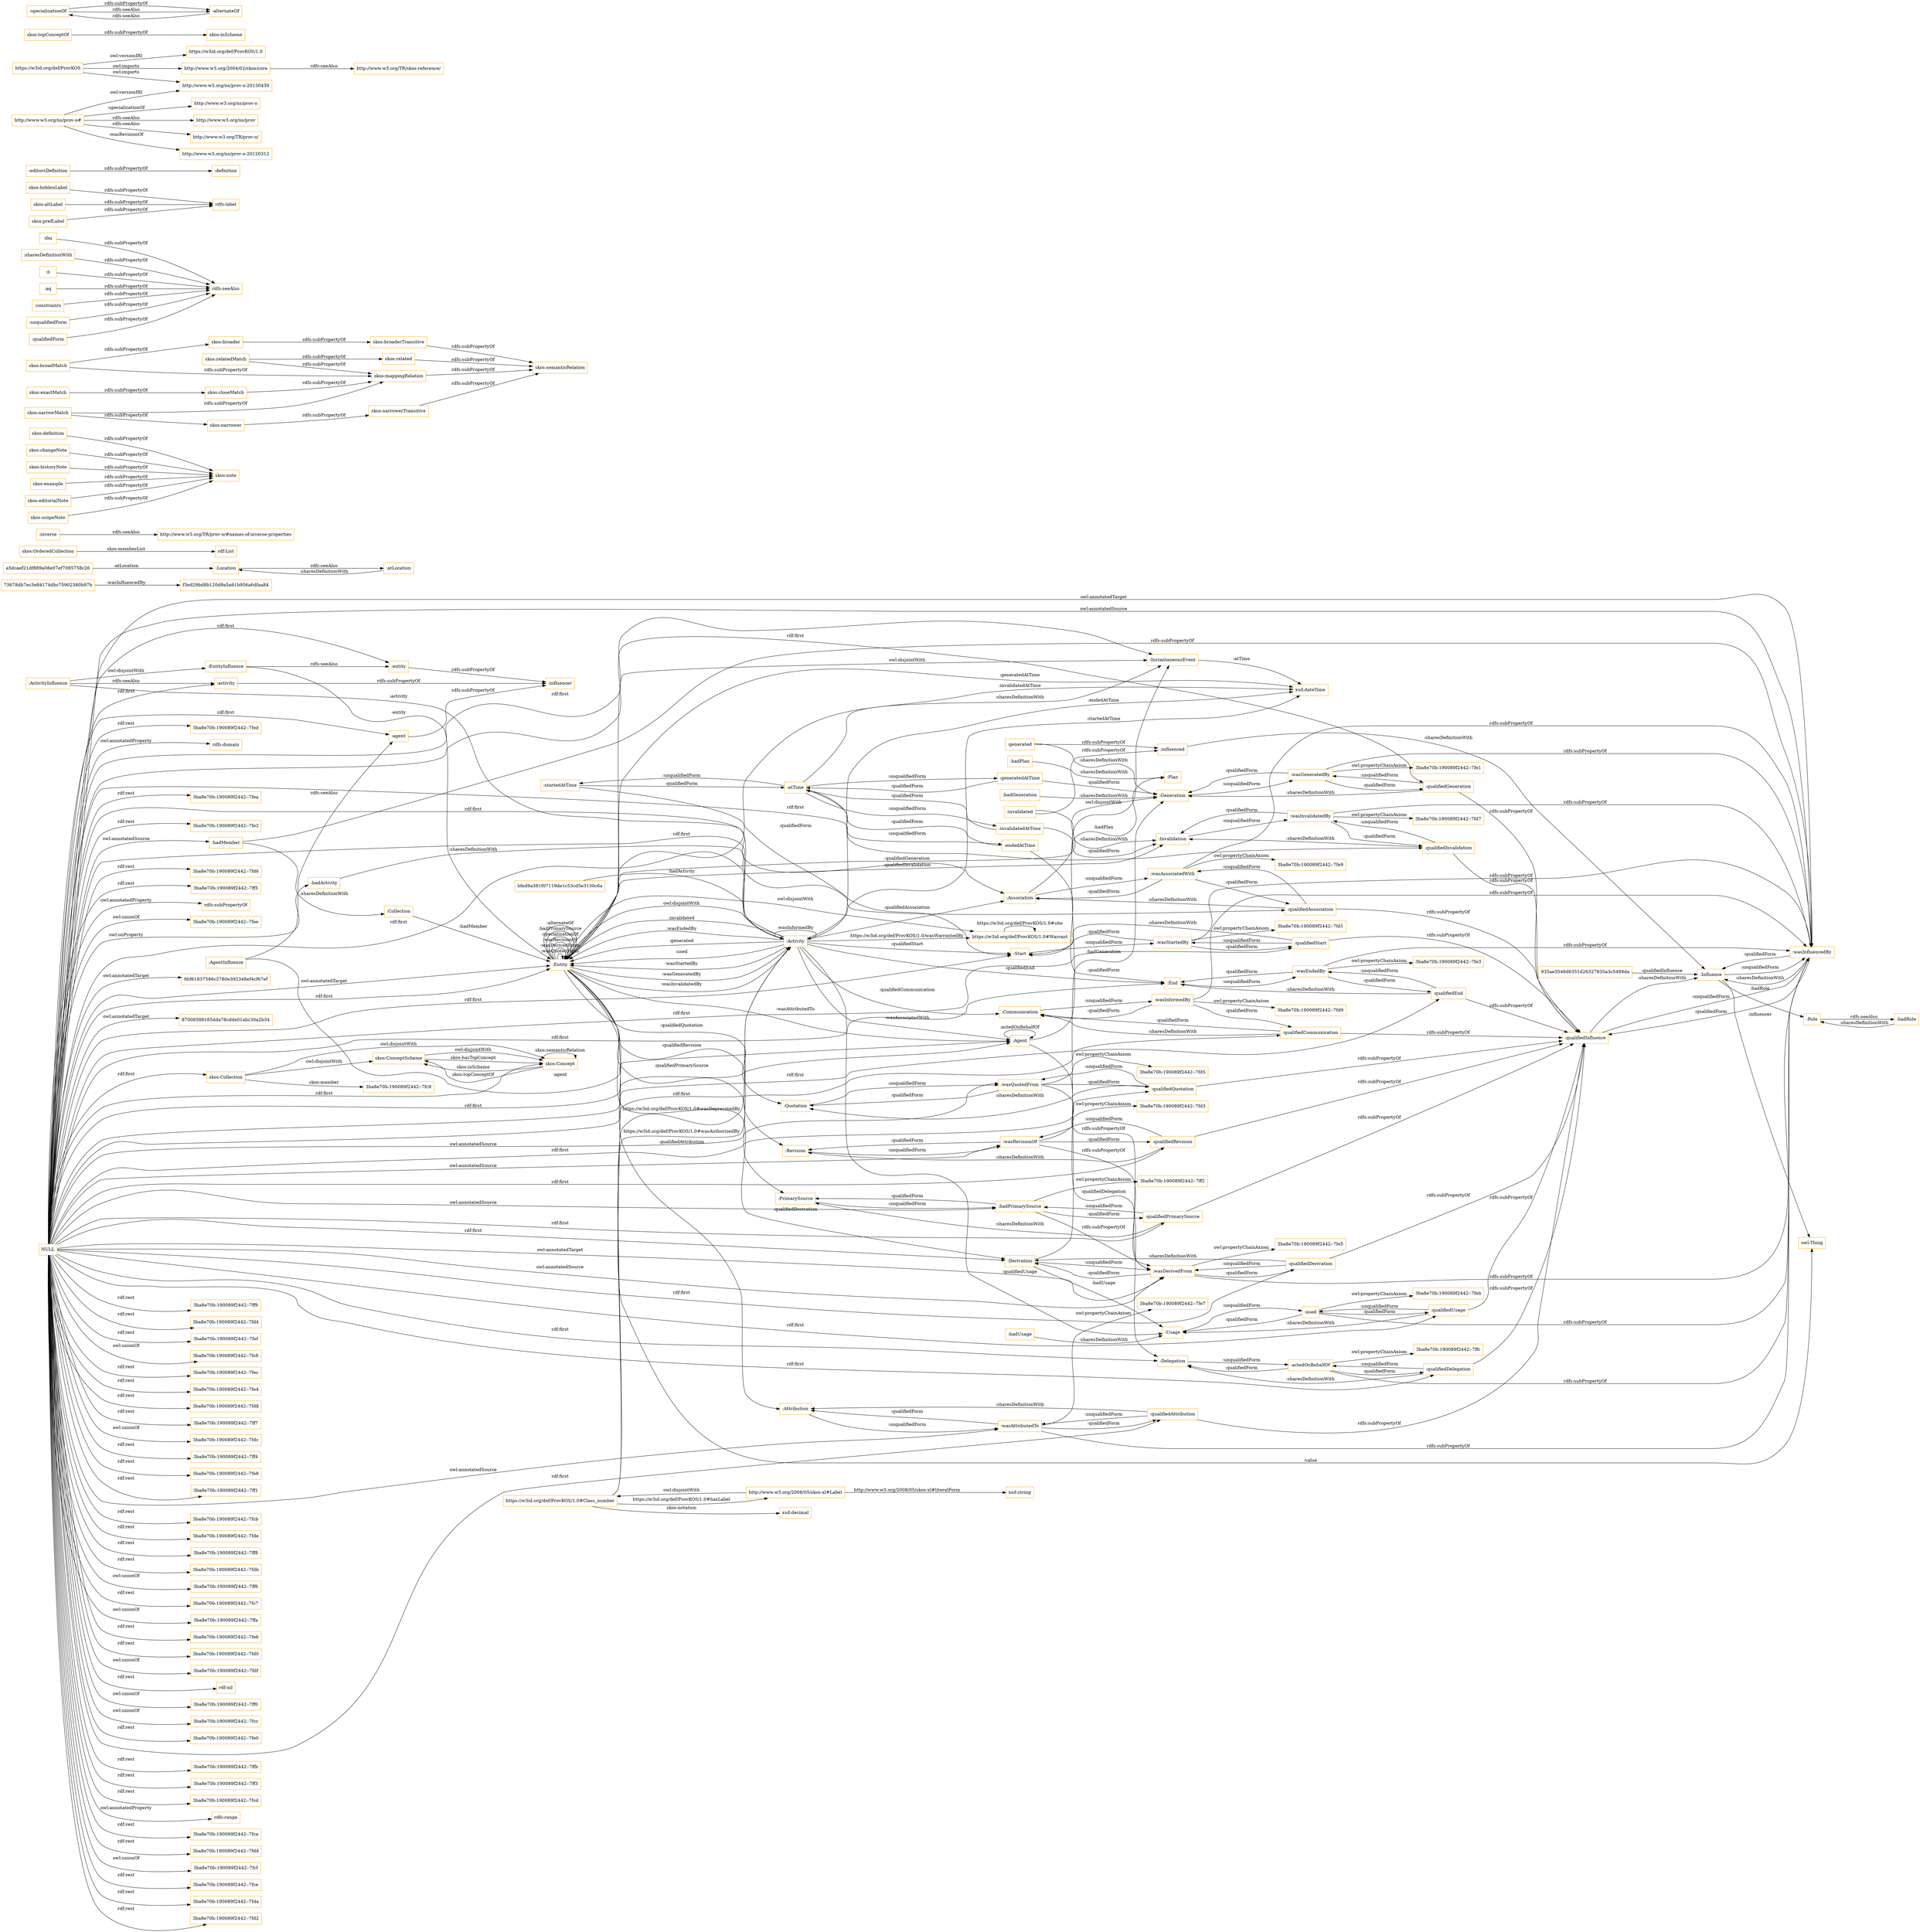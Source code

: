 digraph ar2dtool_diagram { 
rankdir=LR;
size="1501"
node [shape = rectangle, color="orange"]; ":Agent" ":Entity" "https://w3id.org/def/ProvKOS/1.0#Warrant" "https://w3id.org/def/ProvKOS/1.0#Class_number" "http://www.w3.org/2008/05/skos-xl#Label" ":Activity" ":Influence" ":End" ":Derivation" ":Role" "f3ed29bd8b120d9a5a61b956a6dfaa84" ":Quotation" "9bf61837586c2780e392348ef4cf67ef" ":Collection" ":InstantaneousEvent" ":Delegation" ":Invalidation" ":Usage" "73678db7ec3e84174dbc75902380b97b" ":Attribution" ":PrimarySource" "935ae3546d6351d26327835a3c5489da" "owl:Thing" ":ActivityInfluence" ":Revision" ":Communication" "a5dcaef21df889a08e07ef7085758c26" ":Association" ":Start" "87008588185dda78cdde01abc30a2b34" "bfed9a381f07119de1c53cd5e3130c6a" ":Plan" ":EntityInfluence" ":Location" ":AgentInfluence" ":Generation" "3ba8e70b:190089f2442:-7fc9" "skos:OrderedCollection" "skos:Collection" "skos:ConceptScheme" "skos:Concept" ; /*classes style*/
	":qualifiedQuotation" -> ":wasQuotedFrom" [ label = ":unqualifiedForm" ];
	":qualifiedQuotation" -> ":Quotation" [ label = ":sharesDefinitionWith" ];
	":qualifiedQuotation" -> ":qualifiedInfluence" [ label = "rdfs:subPropertyOf" ];
	":inverse" -> "http://www.w3.org/TR/prov-o/#names-of-inverse-properties" [ label = "rdfs:seeAlso" ];
	":atLocation" -> ":Location" [ label = ":sharesDefinitionWith" ];
	"skos:definition" -> "skos:note" [ label = "rdfs:subPropertyOf" ];
	":Invalidation" -> ":wasInvalidatedBy" [ label = ":unqualifiedForm" ];
	":Quotation" -> ":wasQuotedFrom" [ label = ":unqualifiedForm" ];
	"skos:relatedMatch" -> "skos:related" [ label = "rdfs:subPropertyOf" ];
	"skos:relatedMatch" -> "skos:mappingRelation" [ label = "rdfs:subPropertyOf" ];
	":Location" -> ":atLocation" [ label = "rdfs:seeAlso" ];
	":Communication" -> ":wasInformedBy" [ label = ":unqualifiedForm" ];
	"skos:changeNote" -> "skos:note" [ label = "rdfs:subPropertyOf" ];
	":dm" -> "rdfs:seeAlso" [ label = "rdfs:subPropertyOf" ];
	":qualifiedStart" -> ":Start" [ label = ":sharesDefinitionWith" ];
	":qualifiedStart" -> ":wasStartedBy" [ label = ":unqualifiedForm" ];
	":qualifiedStart" -> ":qualifiedInfluence" [ label = "rdfs:subPropertyOf" ];
	":ActivityInfluence" -> ":activity" [ label = "rdfs:seeAlso" ];
	":ActivityInfluence" -> ":EntityInfluence" [ label = "owl:disjointWith" ];
	":entity" -> ":influencer" [ label = "rdfs:subPropertyOf" ];
	":qualifiedDelegation" -> ":Delegation" [ label = ":sharesDefinitionWith" ];
	":qualifiedDelegation" -> ":actedOnBehalfOf" [ label = ":unqualifiedForm" ];
	":qualifiedDelegation" -> ":qualifiedInfluence" [ label = "rdfs:subPropertyOf" ];
	":used" -> "3ba8e70b:190089f2442:-7feb" [ label = "owl:propertyChainAxiom" ];
	":used" -> ":wasInfluencedBy" [ label = "rdfs:subPropertyOf" ];
	":used" -> ":Usage" [ label = ":qualifiedForm" ];
	":used" -> ":qualifiedUsage" [ label = ":qualifiedForm" ];
	":actedOnBehalfOf" -> ":qualifiedDelegation" [ label = ":qualifiedForm" ];
	":actedOnBehalfOf" -> ":Delegation" [ label = ":qualifiedForm" ];
	":actedOnBehalfOf" -> ":wasInfluencedBy" [ label = "rdfs:subPropertyOf" ];
	":actedOnBehalfOf" -> "3ba8e70b:190089f2442:-7ffc" [ label = "owl:propertyChainAxiom" ];
	"skos:hiddenLabel" -> "rdfs:label" [ label = "rdfs:subPropertyOf" ];
	":qualifiedAssociation" -> ":Association" [ label = ":sharesDefinitionWith" ];
	":qualifiedAssociation" -> ":wasAssociatedWith" [ label = ":unqualifiedForm" ];
	":qualifiedAssociation" -> ":qualifiedInfluence" [ label = "rdfs:subPropertyOf" ];
	":qualifiedCommunication" -> ":Communication" [ label = ":sharesDefinitionWith" ];
	":qualifiedCommunication" -> ":Communication" [ label = ":qualifiedForm" ];
	":qualifiedCommunication" -> ":qualifiedInfluence" [ label = "rdfs:subPropertyOf" ];
	"skos:related" -> "skos:semanticRelation" [ label = "rdfs:subPropertyOf" ];
	":wasRevisionOf" -> ":Revision" [ label = ":qualifiedForm" ];
	":wasRevisionOf" -> ":qualifiedRevision" [ label = ":qualifiedForm" ];
	":wasRevisionOf" -> ":wasDerivedFrom" [ label = "rdfs:subPropertyOf" ];
	":wasRevisionOf" -> "3ba8e70b:190089f2442:-7fd3" [ label = "owl:propertyChainAxiom" ];
	":editorsDefinition" -> ":definition" [ label = "rdfs:subPropertyOf" ];
	":wasDerivedFrom" -> ":Derivation" [ label = ":qualifiedForm" ];
	":wasDerivedFrom" -> ":qualifiedDerivation" [ label = ":qualifiedForm" ];
	":wasDerivedFrom" -> "3ba8e70b:190089f2442:-7fe5" [ label = "owl:propertyChainAxiom" ];
	":wasDerivedFrom" -> ":wasInfluencedBy" [ label = "rdfs:subPropertyOf" ];
	":wasEndedBy" -> ":qualifiedEnd" [ label = ":qualifiedForm" ];
	":wasEndedBy" -> "3ba8e70b:190089f2442:-7fe3" [ label = "owl:propertyChainAxiom" ];
	":wasEndedBy" -> ":End" [ label = ":qualifiedForm" ];
	":wasEndedBy" -> ":wasInfluencedBy" [ label = "rdfs:subPropertyOf" ];
	":PrimarySource" -> ":hadPrimarySource" [ label = ":unqualifiedForm" ];
	"skos:ConceptScheme" -> "skos:Concept" [ label = "owl:disjointWith" ];
	":wasAttributedTo" -> ":Attribution" [ label = ":qualifiedForm" ];
	":wasAttributedTo" -> ":wasInfluencedBy" [ label = "rdfs:subPropertyOf" ];
	":wasAttributedTo" -> ":qualifiedAttribution" [ label = ":qualifiedForm" ];
	":wasAttributedTo" -> "3ba8e70b:190089f2442:-7fe7" [ label = "owl:propertyChainAxiom" ];
	":Role" -> ":hadRole" [ label = "rdfs:seeAlso" ];
	":Attribution" -> ":wasAttributedTo" [ label = ":unqualifiedForm" ];
	"skos:altLabel" -> "rdfs:label" [ label = "rdfs:subPropertyOf" ];
	":hadPrimarySource" -> ":PrimarySource" [ label = ":qualifiedForm" ];
	":hadPrimarySource" -> ":qualifiedPrimarySource" [ label = ":qualifiedForm" ];
	":hadPrimarySource" -> ":wasDerivedFrom" [ label = "rdfs:subPropertyOf" ];
	":hadPrimarySource" -> "3ba8e70b:190089f2442:-7ff2" [ label = "owl:propertyChainAxiom" ];
	":qualifiedPrimarySource" -> ":qualifiedInfluence" [ label = "rdfs:subPropertyOf" ];
	":qualifiedPrimarySource" -> ":PrimarySource" [ label = ":sharesDefinitionWith" ];
	":qualifiedPrimarySource" -> ":hadPrimarySource" [ label = ":unqualifiedForm" ];
	":invalidated" -> ":influenced" [ label = "rdfs:subPropertyOf" ];
	":invalidated" -> ":Invalidation" [ label = ":sharesDefinitionWith" ];
	":generated" -> ":Generation" [ label = ":sharesDefinitionWith" ];
	":generated" -> ":influenced" [ label = "rdfs:subPropertyOf" ];
	"skos:narrower" -> "skos:narrowerTransitive" [ label = "rdfs:subPropertyOf" ];
	":Delegation" -> ":actedOnBehalfOf" [ label = ":unqualifiedForm" ];
	"skos:broaderTransitive" -> "skos:semanticRelation" [ label = "rdfs:subPropertyOf" ];
	"skos:broader" -> "skos:broaderTransitive" [ label = "rdfs:subPropertyOf" ];
	":Derivation" -> ":wasDerivedFrom" [ label = ":unqualifiedForm" ];
	":Association" -> ":wasAssociatedWith" [ label = ":unqualifiedForm" ];
	":qualifiedDerivation" -> ":wasDerivedFrom" [ label = ":unqualifiedForm" ];
	":qualifiedDerivation" -> ":qualifiedInfluence" [ label = "rdfs:subPropertyOf" ];
	":qualifiedDerivation" -> ":Derivation" [ label = ":sharesDefinitionWith" ];
	":End" -> ":wasEndedBy" [ label = ":unqualifiedForm" ];
	"skos:historyNote" -> "skos:note" [ label = "rdfs:subPropertyOf" ];
	":wasInfluencedBy" -> ":Influence" [ label = ":sharesDefinitionWith" ];
	":wasInfluencedBy" -> ":Influence" [ label = ":qualifiedForm" ];
	":wasInfluencedBy" -> ":qualifiedInfluence" [ label = ":qualifiedForm" ];
	":hadPlan" -> ":Plan" [ label = ":sharesDefinitionWith" ];
	":Usage" -> ":used" [ label = ":unqualifiedForm" ];
	"skos:broadMatch" -> "skos:broader" [ label = "rdfs:subPropertyOf" ];
	"skos:broadMatch" -> "skos:mappingRelation" [ label = "rdfs:subPropertyOf" ];
	"http://www.w3.org/2004/02/skos/core" -> "http://www.w3.org/TR/skos-reference/" [ label = "rdfs:seeAlso" ];
	":hadUsage" -> ":Usage" [ label = ":sharesDefinitionWith" ];
	":hadMember" -> ":Collection" [ label = ":sharesDefinitionWith" ];
	":hadMember" -> ":wasInfluencedBy" [ label = "rdfs:subPropertyOf" ];
	":Agent" -> ":InstantaneousEvent" [ label = "owl:disjointWith" ];
	":agent" -> ":influencer" [ label = "rdfs:subPropertyOf" ];
	":hadGeneration" -> ":Generation" [ label = ":sharesDefinitionWith" ];
	":Start" -> ":wasStartedBy" [ label = ":unqualifiedForm" ];
	":Revision" -> ":wasRevisionOf" [ label = ":unqualifiedForm" ];
	":qualifiedGeneration" -> ":wasGeneratedBy" [ label = ":unqualifiedForm" ];
	":qualifiedGeneration" -> ":qualifiedInfluence" [ label = "rdfs:subPropertyOf" ];
	":qualifiedGeneration" -> ":Generation" [ label = ":sharesDefinitionWith" ];
	"skos:narrowerTransitive" -> "skos:semanticRelation" [ label = "rdfs:subPropertyOf" ];
	"NULL" -> "3ba8e70b:190089f2442:-7ff9" [ label = "rdf:rest" ];
	"NULL" -> ":Start" [ label = "rdf:first" ];
	"NULL" -> "3ba8e70b:190089f2442:-7fd4" [ label = "rdf:rest" ];
	"NULL" -> ":qualifiedRevision" [ label = "rdf:first" ];
	"NULL" -> ":qualifiedStart" [ label = "rdf:first" ];
	"NULL" -> "3ba8e70b:190089f2442:-7fef" [ label = "rdf:rest" ];
	"NULL" -> "skos:Concept" [ label = "rdf:first" ];
	"NULL" -> ":wasInfluencedBy" [ label = "owl:annotatedTarget" ];
	"NULL" -> "3ba8e70b:190089f2442:-7fc8" [ label = "owl:unionOf" ];
	"NULL" -> "3ba8e70b:190089f2442:-7fec" [ label = "rdf:rest" ];
	"NULL" -> "3ba8e70b:190089f2442:-7fe4" [ label = "rdf:rest" ];
	"NULL" -> "3ba8e70b:190089f2442:-7fd8" [ label = "rdf:rest" ];
	"NULL" -> "3ba8e70b:190089f2442:-7ff7" [ label = "rdf:rest" ];
	"NULL" -> ":Derivation" [ label = "rdf:first" ];
	"NULL" -> ":hadMember" [ label = "owl:annotatedSource" ];
	"NULL" -> ":qualifiedAssociation" [ label = "rdf:first" ];
	"NULL" -> "9bf61837586c2780e392348ef4cf67ef" [ label = "owl:annotatedTarget" ];
	"NULL" -> "3ba8e70b:190089f2442:-7fdc" [ label = "owl:unionOf" ];
	"NULL" -> "3ba8e70b:190089f2442:-7ff4" [ label = "rdf:rest" ];
	"NULL" -> "3ba8e70b:190089f2442:-7fe8" [ label = "rdf:rest" ];
	"NULL" -> "3ba8e70b:190089f2442:-7ff1" [ label = "rdf:rest" ];
	"NULL" -> "3ba8e70b:190089f2442:-7fcb" [ label = "rdf:rest" ];
	"NULL" -> ":wasDerivedFrom" [ label = "owl:annotatedSource" ];
	"NULL" -> ":wasInfluencedBy" [ label = "owl:annotatedSource" ];
	"NULL" -> ":wasDerivedFrom" [ label = "owl:annotatedTarget" ];
	"NULL" -> "3ba8e70b:190089f2442:-7fde" [ label = "rdf:rest" ];
	"NULL" -> ":qualifiedCommunication" [ label = "rdf:first" ];
	"NULL" -> "3ba8e70b:190089f2442:-7ff8" [ label = "rdf:rest" ];
	"NULL" -> ":qualifiedPrimarySource" [ label = "rdf:first" ];
	"NULL" -> "3ba8e70b:190089f2442:-7fdb" [ label = "rdf:rest" ];
	"NULL" -> "3ba8e70b:190089f2442:-7ff6" [ label = "owl:unionOf" ];
	"NULL" -> "3ba8e70b:190089f2442:-7fc7" [ label = "rdf:rest" ];
	"NULL" -> "3ba8e70b:190089f2442:-7ffa" [ label = "owl:unionOf" ];
	"NULL" -> ":wasAttributedTo" [ label = "owl:annotatedSource" ];
	"NULL" -> "3ba8e70b:190089f2442:-7fe6" [ label = "rdf:rest" ];
	"NULL" -> "3ba8e70b:190089f2442:-7fd0" [ label = "rdf:rest" ];
	"NULL" -> ":Entity" [ label = "rdf:first" ];
	"NULL" -> ":entity" [ label = "rdf:first" ];
	"NULL" -> ":qualifiedUsage" [ label = "rdf:first" ];
	"NULL" -> ":Delegation" [ label = "rdf:first" ];
	"NULL" -> ":Entity" [ label = "owl:annotatedTarget" ];
	"NULL" -> "3ba8e70b:190089f2442:-7fdf" [ label = "owl:unionOf" ];
	"NULL" -> ":wasQuotedFrom" [ label = "owl:annotatedSource" ];
	"NULL" -> "rdf:nil" [ label = "rdf:rest" ];
	"NULL" -> "3ba8e70b:190089f2442:-7ff0" [ label = "owl:unionOf" ];
	"NULL" -> "3ba8e70b:190089f2442:-7fcc" [ label = "owl:unionOf" ];
	"NULL" -> "3ba8e70b:190089f2442:-7fe0" [ label = "rdf:rest" ];
	"NULL" -> ":qualifiedInvalidation" [ label = "rdf:first" ];
	"NULL" -> "87008588185dda78cdde01abc30a2b34" [ label = "owl:annotatedTarget" ];
	"NULL" -> "3ba8e70b:190089f2442:-7ffb" [ label = "rdf:rest" ];
	"NULL" -> ":agent" [ label = "rdf:first" ];
	"NULL" -> ":qualifiedEnd" [ label = "rdf:first" ];
	"NULL" -> "3ba8e70b:190089f2442:-7ff3" [ label = "rdf:rest" ];
	"NULL" -> "3ba8e70b:190089f2442:-7fcd" [ label = "rdf:rest" ];
	"NULL" -> ":End" [ label = "rdf:first" ];
	"NULL" -> ":Activity" [ label = "rdf:first" ];
	"NULL" -> "rdfs:range" [ label = "owl:annotatedProperty" ];
	"NULL" -> ":Association" [ label = "rdf:first" ];
	"NULL" -> "3ba8e70b:190089f2442:-7fca" [ label = "rdf:rest" ];
	"NULL" -> ":activity" [ label = "rdf:first" ];
	"NULL" -> "3ba8e70b:190089f2442:-7fdd" [ label = "rdf:rest" ];
	"NULL" -> ":InstantaneousEvent" [ label = "rdf:first" ];
	"NULL" -> "3ba8e70b:190089f2442:-7fcf" [ label = "owl:unionOf" ];
	"NULL" -> ":qualifiedDelegation" [ label = "rdf:first" ];
	"NULL" -> "3ba8e70b:190089f2442:-7fce" [ label = "rdf:rest" ];
	"NULL" -> ":qualifiedDerivation" [ label = "rdf:first" ];
	"NULL" -> "3ba8e70b:190089f2442:-7fda" [ label = "rdf:rest" ];
	"NULL" -> ":qualifiedGeneration" [ label = "rdf:first" ];
	"NULL" -> "3ba8e70b:190089f2442:-7fd2" [ label = "rdf:rest" ];
	"NULL" -> ":wasRevisionOf" [ label = "owl:annotatedSource" ];
	"NULL" -> ":qualifiedAttribution" [ label = "rdf:first" ];
	"NULL" -> "3ba8e70b:190089f2442:-7fed" [ label = "rdf:rest" ];
	"NULL" -> "rdfs:domain" [ label = "owl:annotatedProperty" ];
	"NULL" -> ":hadActivity" [ label = "owl:onProperty" ];
	"NULL" -> ":hadPrimarySource" [ label = "owl:annotatedSource" ];
	"NULL" -> "3ba8e70b:190089f2442:-7fea" [ label = "rdf:rest" ];
	"NULL" -> "3ba8e70b:190089f2442:-7fe2" [ label = "rdf:rest" ];
	"NULL" -> "3ba8e70b:190089f2442:-7fd6" [ label = "rdf:rest" ];
	"NULL" -> "3ba8e70b:190089f2442:-7ff5" [ label = "rdf:rest" ];
	"NULL" -> "rdfs:subPropertyOf" [ label = "owl:annotatedProperty" ];
	"NULL" -> ":Agent" [ label = "rdf:first" ];
	"NULL" -> "3ba8e70b:190089f2442:-7fee" [ label = "owl:unionOf" ];
	"NULL" -> "skos:Collection" [ label = "rdf:first" ];
	"NULL" -> ":qualifiedQuotation" [ label = "rdf:first" ];
	":EntityInfluence" -> ":entity" [ label = "rdfs:seeAlso" ];
	":influenced" -> ":Influence" [ label = ":sharesDefinitionWith" ];
	"skos:prefLabel" -> "rdfs:label" [ label = "rdfs:subPropertyOf" ];
	":hadActivity" -> ":Activity" [ label = ":sharesDefinitionWith" ];
	"skos:narrowMatch" -> "skos:narrower" [ label = "rdfs:subPropertyOf" ];
	"skos:narrowMatch" -> "skos:mappingRelation" [ label = "rdfs:subPropertyOf" ];
	"https://w3id.org/def/ProvKOS" -> "http://www.w3.org/ns/prov-o-20130430" [ label = "owl:imports" ];
	"https://w3id.org/def/ProvKOS" -> "http://www.w3.org/2004/02/skos/core" [ label = "owl:imports" ];
	"https://w3id.org/def/ProvKOS" -> "https://w3id.org/def/ProvKOS/1.0" [ label = "owl:versionIRI" ];
	"skos:example" -> "skos:note" [ label = "rdfs:subPropertyOf" ];
	"http://www.w3.org/2008/05/skos-xl#Label" -> "https://w3id.org/def/ProvKOS/1.0#Class_number" [ label = "owl:disjointWith" ];
	":sharesDefinitionWith" -> "rdfs:seeAlso" [ label = "rdfs:subPropertyOf" ];
	":qualifiedInvalidation" -> ":Invalidation" [ label = ":sharesDefinitionWith" ];
	":qualifiedInvalidation" -> ":wasInvalidatedBy" [ label = ":unqualifiedForm" ];
	":qualifiedInvalidation" -> ":qualifiedInfluence" [ label = "rdfs:subPropertyOf" ];
	":startedAtTime" -> ":Start" [ label = ":qualifiedForm" ];
	":startedAtTime" -> ":atTime" [ label = ":qualifiedForm" ];
	":wasAssociatedWith" -> ":Association" [ label = ":qualifiedForm" ];
	":wasAssociatedWith" -> "3ba8e70b:190089f2442:-7fe9" [ label = "owl:propertyChainAxiom" ];
	":wasAssociatedWith" -> ":wasInfluencedBy" [ label = "rdfs:subPropertyOf" ];
	":wasAssociatedWith" -> ":qualifiedAssociation" [ label = ":qualifiedForm" ];
	":endedAtTime" -> ":End" [ label = ":qualifiedForm" ];
	":endedAtTime" -> ":atTime" [ label = ":qualifiedForm" ];
	":AgentInfluence" -> ":agent" [ label = "rdfs:seeAlso" ];
	":hadRole" -> ":Role" [ label = ":sharesDefinitionWith" ];
	":activity" -> ":influencer" [ label = "rdfs:subPropertyOf" ];
	":qualifiedInfluence" -> ":wasInfluencedBy" [ label = ":unqualifiedForm" ];
	":qualifiedInfluence" -> ":Influence" [ label = ":sharesDefinitionWith" ];
	":wasQuotedFrom" -> ":wasDerivedFrom" [ label = "rdfs:subPropertyOf" ];
	":wasQuotedFrom" -> ":qualifiedQuotation" [ label = ":qualifiedForm" ];
	":wasQuotedFrom" -> ":Quotation" [ label = ":qualifiedForm" ];
	":wasQuotedFrom" -> "3ba8e70b:190089f2442:-7fd5" [ label = "owl:propertyChainAxiom" ];
	":n" -> "rdfs:seeAlso" [ label = "rdfs:subPropertyOf" ];
	":wasInformedBy" -> "3ba8e70b:190089f2442:-7fd9" [ label = "owl:propertyChainAxiom" ];
	":wasInformedBy" -> ":wasInfluencedBy" [ label = "rdfs:subPropertyOf" ];
	":wasInformedBy" -> ":qualifiedCommunication" [ label = ":qualifiedForm" ];
	":wasInformedBy" -> ":Communication" [ label = ":qualifiedForm" ];
	":aq" -> "rdfs:seeAlso" [ label = "rdfs:subPropertyOf" ];
	":atTime" -> ":invalidatedAtTime" [ label = ":unqualifiedForm" ];
	":atTime" -> ":startedAtTime" [ label = ":unqualifiedForm" ];
	":atTime" -> ":generatedAtTime" [ label = ":unqualifiedForm" ];
	":atTime" -> ":endedAtTime" [ label = ":unqualifiedForm" ];
	":atTime" -> ":InstantaneousEvent" [ label = ":sharesDefinitionWith" ];
	":constraints" -> "rdfs:seeAlso" [ label = "rdfs:subPropertyOf" ];
	"http://www.w3.org/ns/prov-o#" -> "http://www.w3.org/ns/prov-o-20120312" [ label = ":wasRevisionOf" ];
	"http://www.w3.org/ns/prov-o#" -> "http://www.w3.org/ns/prov-o" [ label = ":specializationOf" ];
	"http://www.w3.org/ns/prov-o#" -> "http://www.w3.org/ns/prov-o-20130430" [ label = "owl:versionIRI" ];
	"http://www.w3.org/ns/prov-o#" -> "http://www.w3.org/ns/prov" [ label = "rdfs:seeAlso" ];
	"http://www.w3.org/ns/prov-o#" -> "http://www.w3.org/TR/prov-o/" [ label = "rdfs:seeAlso" ];
	":qualifiedEnd" -> ":qualifiedInfluence" [ label = "rdfs:subPropertyOf" ];
	":qualifiedEnd" -> ":wasEndedBy" [ label = ":unqualifiedForm" ];
	":qualifiedEnd" -> ":End" [ label = ":sharesDefinitionWith" ];
	":qualifiedUsage" -> ":qualifiedInfluence" [ label = "rdfs:subPropertyOf" ];
	":qualifiedUsage" -> ":Usage" [ label = ":sharesDefinitionWith" ];
	":qualifiedUsage" -> ":used" [ label = ":unqualifiedForm" ];
	":Influence" -> ":wasInfluencedBy" [ label = ":unqualifiedForm" ];
	"skos:mappingRelation" -> "skos:semanticRelation" [ label = "rdfs:subPropertyOf" ];
	":wasStartedBy" -> ":qualifiedStart" [ label = ":qualifiedForm" ];
	":wasStartedBy" -> "3ba8e70b:190089f2442:-7fd1" [ label = "owl:propertyChainAxiom" ];
	":wasStartedBy" -> ":wasInfluencedBy" [ label = "rdfs:subPropertyOf" ];
	":wasStartedBy" -> ":Start" [ label = ":qualifiedForm" ];
	":Generation" -> ":wasGeneratedBy" [ label = ":unqualifiedForm" ];
	":qualifiedAttribution" -> ":qualifiedInfluence" [ label = "rdfs:subPropertyOf" ];
	":qualifiedAttribution" -> ":wasAttributedTo" [ label = ":unqualifiedForm" ];
	":qualifiedAttribution" -> ":Attribution" [ label = ":sharesDefinitionWith" ];
	"skos:Collection" -> "skos:ConceptScheme" [ label = "owl:disjointWith" ];
	"skos:Collection" -> "skos:Concept" [ label = "owl:disjointWith" ];
	"skos:topConceptOf" -> "skos:inScheme" [ label = "rdfs:subPropertyOf" ];
	":invalidatedAtTime" -> ":atTime" [ label = ":qualifiedForm" ];
	":invalidatedAtTime" -> ":Invalidation" [ label = ":qualifiedForm" ];
	":Entity" -> "https://w3id.org/def/ProvKOS/1.0#Warrant" [ label = "owl:disjointWith" ];
	":Entity" -> ":InstantaneousEvent" [ label = "owl:disjointWith" ];
	":wasGeneratedBy" -> ":wasInfluencedBy" [ label = "rdfs:subPropertyOf" ];
	":wasGeneratedBy" -> ":Generation" [ label = ":qualifiedForm" ];
	":wasGeneratedBy" -> "3ba8e70b:190089f2442:-7fe1" [ label = "owl:propertyChainAxiom" ];
	":wasGeneratedBy" -> ":qualifiedGeneration" [ label = ":qualifiedForm" ];
	"skos:exactMatch" -> "skos:closeMatch" [ label = "rdfs:subPropertyOf" ];
	":specializationOf" -> ":alternateOf" [ label = "rdfs:subPropertyOf" ];
	":specializationOf" -> ":alternateOf" [ label = "rdfs:seeAlso" ];
	":unqualifiedForm" -> "rdfs:seeAlso" [ label = "rdfs:subPropertyOf" ];
	":wasInvalidatedBy" -> ":wasInfluencedBy" [ label = "rdfs:subPropertyOf" ];
	":wasInvalidatedBy" -> "3ba8e70b:190089f2442:-7fd7" [ label = "owl:propertyChainAxiom" ];
	":wasInvalidatedBy" -> ":qualifiedInvalidation" [ label = ":qualifiedForm" ];
	":wasInvalidatedBy" -> ":Invalidation" [ label = ":qualifiedForm" ];
	"skos:editorialNote" -> "skos:note" [ label = "rdfs:subPropertyOf" ];
	"skos:closeMatch" -> "skos:mappingRelation" [ label = "rdfs:subPropertyOf" ];
	":qualifiedForm" -> "rdfs:seeAlso" [ label = "rdfs:subPropertyOf" ];
	":qualifiedRevision" -> ":qualifiedInfluence" [ label = "rdfs:subPropertyOf" ];
	":qualifiedRevision" -> ":wasRevisionOf" [ label = ":unqualifiedForm" ];
	":qualifiedRevision" -> ":Revision" [ label = ":sharesDefinitionWith" ];
	":Activity" -> ":Entity" [ label = "owl:disjointWith" ];
	":generatedAtTime" -> ":atTime" [ label = ":qualifiedForm" ];
	":generatedAtTime" -> ":Generation" [ label = ":qualifiedForm" ];
	"skos:scopeNote" -> "skos:note" [ label = "rdfs:subPropertyOf" ];
	":alternateOf" -> ":specializationOf" [ label = "rdfs:seeAlso" ];
	":Activity" -> ":Agent" [ label = ":wasAssociatedWith" ];
	":Activity" -> ":Association" [ label = ":qualifiedAssociation" ];
	":Association" -> ":Plan" [ label = ":hadPlan" ];
	":Entity" -> ":Invalidation" [ label = ":qualifiedInvalidation" ];
	"73678db7ec3e84174dbc75902380b97b" -> "f3ed29bd8b120d9a5a61b956a6dfaa84" [ label = ":wasInfluencedBy" ];
	":Activity" -> ":Usage" [ label = ":qualifiedUsage" ];
	":Activity" -> ":Activity" [ label = ":wasInformedBy" ];
	":Activity" -> ":Entity" [ label = ":invalidated" ];
	":Derivation" -> ":Usage" [ label = ":hadUsage" ];
	"skos:Concept" -> "skos:ConceptScheme" [ label = "skos:inScheme" ];
	":Activity" -> "xsd:dateTime" [ label = ":startedAtTime" ];
	"skos:OrderedCollection" -> "rdf:List" [ label = "skos:memberList" ];
	":Entity" -> ":Entity" [ label = ":wasQuotedFrom" ];
	":Activity" -> ":Communication" [ label = ":qualifiedCommunication" ];
	":Activity" -> "https://w3id.org/def/ProvKOS/1.0#Warrant" [ label = "https://w3id.org/def/ProvKOS/1.0/wasWarrantedBy" ];
	":Agent" -> ":Agent" [ label = ":actedOnBehalfOf" ];
	":Derivation" -> ":Generation" [ label = ":hadGeneration" ];
	":Agent" -> ":Delegation" [ label = ":qualifiedDelegation" ];
	":Entity" -> ":Activity" [ label = ":wasGeneratedBy" ];
	":Activity" -> ":End" [ label = ":qualifiedEnd" ];
	":Activity" -> ":Entity" [ label = ":wasEndedBy" ];
	":Entity" -> ":Entity" [ label = ":wasDerivedFrom" ];
	"935ae3546d6351d26327835a3c5489da" -> ":Influence" [ label = ":qualifiedInfluence" ];
	":Entity" -> "xsd:dateTime" [ label = ":invalidatedAtTime" ];
	":Entity" -> ":Entity" [ label = ":wasRevisionOf" ];
	"https://w3id.org/def/ProvKOS/1.0#Class_number" -> "http://www.w3.org/2008/05/skos-xl#Label" [ label = "https://w3id.org/def/ProvKOS/1.0#hasLabel" ];
	"skos:Concept" -> "skos:Concept" [ label = "skos:semanticRelation" ];
	":Entity" -> ":Agent" [ label = ":wasAttributedTo" ];
	"https://w3id.org/def/ProvKOS/1.0#Class_number" -> ":Activity" [ label = "https://w3id.org/def/ProvKOS/1.0#wasDeprecatedBy" ];
	":EntityInfluence" -> ":Entity" [ label = ":entity" ];
	":Entity" -> ":PrimarySource" [ label = ":qualifiedPrimarySource" ];
	"https://w3id.org/def/ProvKOS/1.0#Warrant" -> "https://w3id.org/def/ProvKOS/1.0#Warrant" [ label = "https://w3id.org/def/ProvKOS/1.0#cite" ];
	"bfed9a381f07119de1c53cd5e3130c6a" -> ":Activity" [ label = ":hadActivity" ];
	":Influence" -> ":Role" [ label = ":hadRole" ];
	":Entity" -> "xsd:dateTime" [ label = ":generatedAtTime" ];
	":Entity" -> ":Revision" [ label = ":qualifiedRevision" ];
	":Entity" -> ":Attribution" [ label = ":qualifiedAttribution" ];
	"skos:ConceptScheme" -> "skos:Concept" [ label = "skos:hasTopConcept" ];
	":Activity" -> ":Entity" [ label = ":generated" ];
	":Entity" -> ":Derivation" [ label = ":qualifiedDerivation" ];
	":Entity" -> ":Quotation" [ label = ":qualifiedQuotation" ];
	":Entity" -> ":Entity" [ label = ":specializationOf" ];
	"http://www.w3.org/2008/05/skos-xl#Label" -> "xsd:string" [ label = "http://www.w3.org/2008/05/skos-xl#literalForm" ];
	"https://w3id.org/def/ProvKOS/1.0#Class_number" -> ":Activity" [ label = "https://w3id.org/def/ProvKOS/1.0#wasAuthorizedBy" ];
	"https://w3id.org/def/ProvKOS/1.0#Class_number" -> "xsd:decimal" [ label = "skos:notation" ];
	":Activity" -> "xsd:dateTime" [ label = ":endedAtTime" ];
	"skos:Concept" -> "skos:ConceptScheme" [ label = "skos:topConceptOf" ];
	":Influence" -> "owl:Thing" [ label = ":influencer" ];
	"skos:Collection" -> "3ba8e70b:190089f2442:-7fc9" [ label = "skos:member" ];
	":Activity" -> ":Start" [ label = ":qualifiedStart" ];
	":InstantaneousEvent" -> "xsd:dateTime" [ label = ":atTime" ];
	":Entity" -> "owl:Thing" [ label = ":value" ];
	":ActivityInfluence" -> ":Activity" [ label = ":activity" ];
	"a5dcaef21df889a08e07ef7085758c26" -> ":Location" [ label = ":atLocation" ];
	":Collection" -> ":Entity" [ label = ":hadMember" ];
	":Activity" -> ":Entity" [ label = ":used" ];
	":Entity" -> ":Generation" [ label = ":qualifiedGeneration" ];
	":Entity" -> ":Entity" [ label = ":hadPrimarySource" ];
	":Entity" -> ":Entity" [ label = ":alternateOf" ];
	":Activity" -> ":Entity" [ label = ":wasStartedBy" ];
	":AgentInfluence" -> ":Agent" [ label = ":agent" ];
	":Entity" -> ":Activity" [ label = ":wasInvalidatedBy" ];

}
